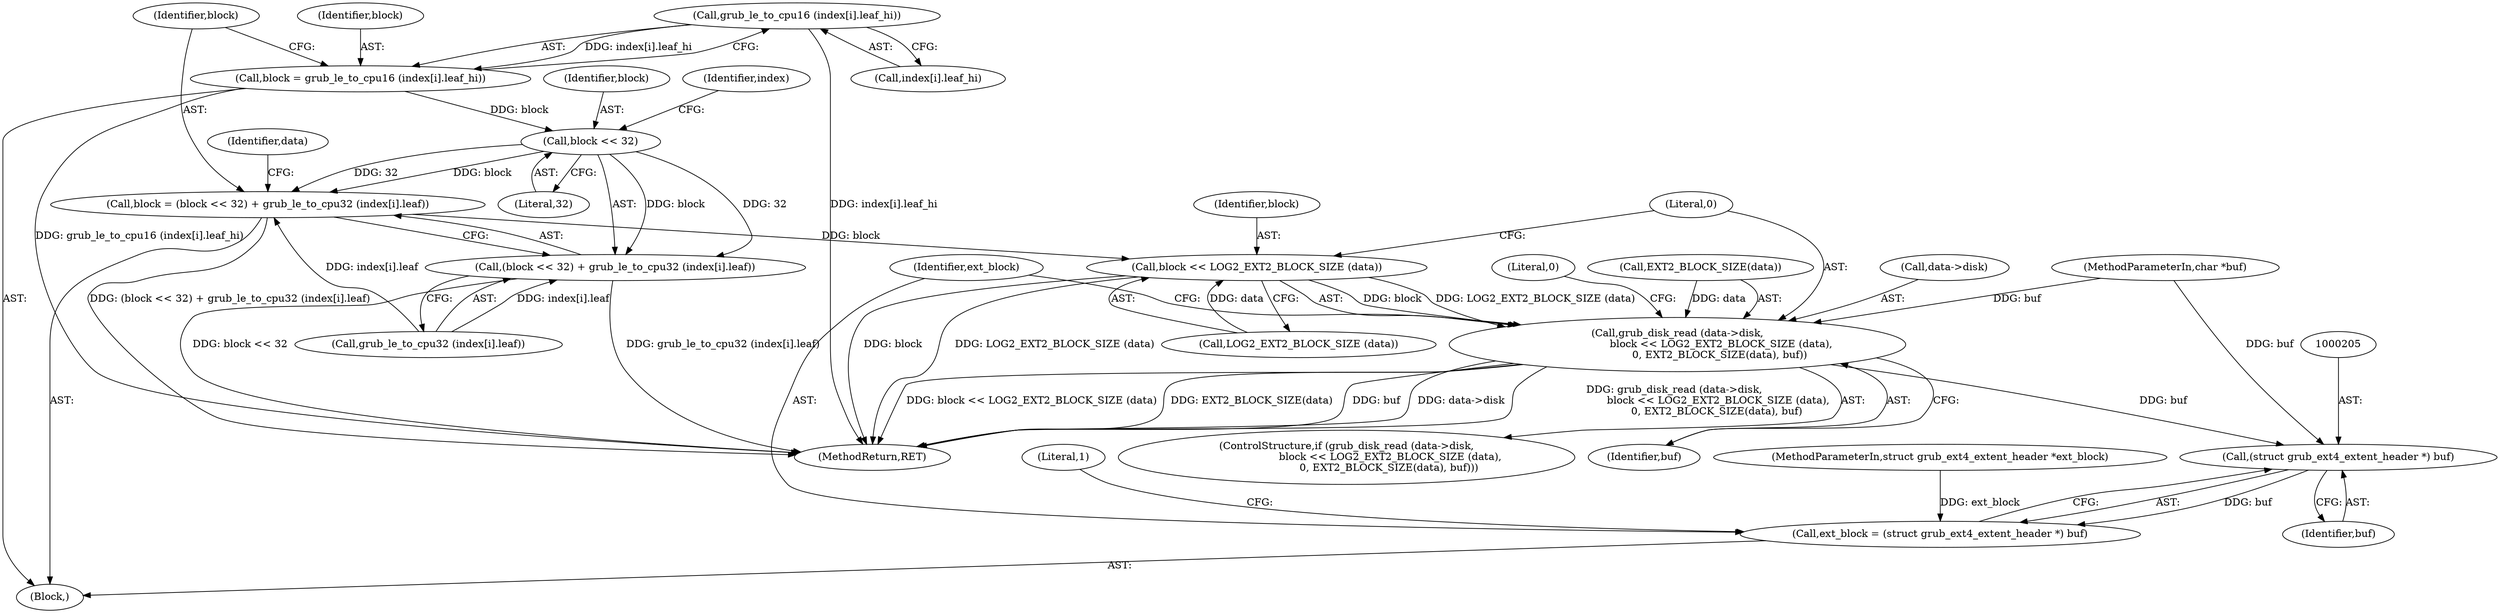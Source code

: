 digraph "0_radare2_65000a7fd9eea62359e6d6714f17b94a99a82edd_1@array" {
"1000168" [label="(Call,grub_le_to_cpu16 (index[i].leaf_hi))"];
"1000166" [label="(Call,block = grub_le_to_cpu16 (index[i].leaf_hi))"];
"1000177" [label="(Call,block << 32)"];
"1000174" [label="(Call,block = (block << 32) + grub_le_to_cpu32 (index[i].leaf))"];
"1000191" [label="(Call,block << LOG2_EXT2_BLOCK_SIZE (data))"];
"1000187" [label="(Call,grub_disk_read (data->disk,\n                           block << LOG2_EXT2_BLOCK_SIZE (data),\n                          0, EXT2_BLOCK_SIZE(data), buf))"];
"1000204" [label="(Call,(struct grub_ext4_extent_header *) buf)"];
"1000202" [label="(Call,ext_block = (struct grub_ext4_extent_header *) buf)"];
"1000176" [label="(Call,(block << 32) + grub_le_to_cpu32 (index[i].leaf))"];
"1000187" [label="(Call,grub_disk_read (data->disk,\n                           block << LOG2_EXT2_BLOCK_SIZE (data),\n                          0, EXT2_BLOCK_SIZE(data), buf))"];
"1000188" [label="(Call,data->disk)"];
"1000166" [label="(Call,block = grub_le_to_cpu16 (index[i].leaf_hi))"];
"1000206" [label="(Identifier,buf)"];
"1000177" [label="(Call,block << 32)"];
"1000203" [label="(Identifier,ext_block)"];
"1000175" [label="(Identifier,block)"];
"1000168" [label="(Call,grub_le_to_cpu16 (index[i].leaf_hi))"];
"1000202" [label="(Call,ext_block = (struct grub_ext4_extent_header *) buf)"];
"1000108" [label="(Literal,1)"];
"1000179" [label="(Literal,32)"];
"1000189" [label="(Identifier,data)"];
"1000192" [label="(Identifier,block)"];
"1000207" [label="(MethodReturn,RET)"];
"1000201" [label="(Literal,0)"];
"1000196" [label="(Call,EXT2_BLOCK_SIZE(data))"];
"1000183" [label="(Identifier,index)"];
"1000169" [label="(Call,index[i].leaf_hi)"];
"1000195" [label="(Literal,0)"];
"1000176" [label="(Call,(block << 32) + grub_le_to_cpu32 (index[i].leaf))"];
"1000204" [label="(Call,(struct grub_ext4_extent_header *) buf)"];
"1000103" [label="(MethodParameterIn,struct grub_ext4_extent_header *ext_block)"];
"1000174" [label="(Call,block = (block << 32) + grub_le_to_cpu32 (index[i].leaf))"];
"1000109" [label="(Block,)"];
"1000186" [label="(ControlStructure,if (grub_disk_read (data->disk,\n                           block << LOG2_EXT2_BLOCK_SIZE (data),\n                          0, EXT2_BLOCK_SIZE(data), buf)))"];
"1000167" [label="(Identifier,block)"];
"1000178" [label="(Identifier,block)"];
"1000180" [label="(Call,grub_le_to_cpu32 (index[i].leaf))"];
"1000102" [label="(MethodParameterIn,char *buf)"];
"1000198" [label="(Identifier,buf)"];
"1000191" [label="(Call,block << LOG2_EXT2_BLOCK_SIZE (data))"];
"1000193" [label="(Call,LOG2_EXT2_BLOCK_SIZE (data))"];
"1000168" -> "1000166"  [label="AST: "];
"1000168" -> "1000169"  [label="CFG: "];
"1000169" -> "1000168"  [label="AST: "];
"1000166" -> "1000168"  [label="CFG: "];
"1000168" -> "1000207"  [label="DDG: index[i].leaf_hi"];
"1000168" -> "1000166"  [label="DDG: index[i].leaf_hi"];
"1000166" -> "1000109"  [label="AST: "];
"1000167" -> "1000166"  [label="AST: "];
"1000175" -> "1000166"  [label="CFG: "];
"1000166" -> "1000207"  [label="DDG: grub_le_to_cpu16 (index[i].leaf_hi)"];
"1000166" -> "1000177"  [label="DDG: block"];
"1000177" -> "1000176"  [label="AST: "];
"1000177" -> "1000179"  [label="CFG: "];
"1000178" -> "1000177"  [label="AST: "];
"1000179" -> "1000177"  [label="AST: "];
"1000183" -> "1000177"  [label="CFG: "];
"1000177" -> "1000174"  [label="DDG: block"];
"1000177" -> "1000174"  [label="DDG: 32"];
"1000177" -> "1000176"  [label="DDG: block"];
"1000177" -> "1000176"  [label="DDG: 32"];
"1000174" -> "1000109"  [label="AST: "];
"1000174" -> "1000176"  [label="CFG: "];
"1000175" -> "1000174"  [label="AST: "];
"1000176" -> "1000174"  [label="AST: "];
"1000189" -> "1000174"  [label="CFG: "];
"1000174" -> "1000207"  [label="DDG: (block << 32) + grub_le_to_cpu32 (index[i].leaf)"];
"1000180" -> "1000174"  [label="DDG: index[i].leaf"];
"1000174" -> "1000191"  [label="DDG: block"];
"1000191" -> "1000187"  [label="AST: "];
"1000191" -> "1000193"  [label="CFG: "];
"1000192" -> "1000191"  [label="AST: "];
"1000193" -> "1000191"  [label="AST: "];
"1000195" -> "1000191"  [label="CFG: "];
"1000191" -> "1000207"  [label="DDG: LOG2_EXT2_BLOCK_SIZE (data)"];
"1000191" -> "1000207"  [label="DDG: block"];
"1000191" -> "1000187"  [label="DDG: block"];
"1000191" -> "1000187"  [label="DDG: LOG2_EXT2_BLOCK_SIZE (data)"];
"1000193" -> "1000191"  [label="DDG: data"];
"1000187" -> "1000186"  [label="AST: "];
"1000187" -> "1000198"  [label="CFG: "];
"1000188" -> "1000187"  [label="AST: "];
"1000195" -> "1000187"  [label="AST: "];
"1000196" -> "1000187"  [label="AST: "];
"1000198" -> "1000187"  [label="AST: "];
"1000201" -> "1000187"  [label="CFG: "];
"1000203" -> "1000187"  [label="CFG: "];
"1000187" -> "1000207"  [label="DDG: buf"];
"1000187" -> "1000207"  [label="DDG: data->disk"];
"1000187" -> "1000207"  [label="DDG: grub_disk_read (data->disk,\n                           block << LOG2_EXT2_BLOCK_SIZE (data),\n                          0, EXT2_BLOCK_SIZE(data), buf)"];
"1000187" -> "1000207"  [label="DDG: block << LOG2_EXT2_BLOCK_SIZE (data)"];
"1000187" -> "1000207"  [label="DDG: EXT2_BLOCK_SIZE(data)"];
"1000196" -> "1000187"  [label="DDG: data"];
"1000102" -> "1000187"  [label="DDG: buf"];
"1000187" -> "1000204"  [label="DDG: buf"];
"1000204" -> "1000202"  [label="AST: "];
"1000204" -> "1000206"  [label="CFG: "];
"1000205" -> "1000204"  [label="AST: "];
"1000206" -> "1000204"  [label="AST: "];
"1000202" -> "1000204"  [label="CFG: "];
"1000204" -> "1000202"  [label="DDG: buf"];
"1000102" -> "1000204"  [label="DDG: buf"];
"1000202" -> "1000109"  [label="AST: "];
"1000203" -> "1000202"  [label="AST: "];
"1000108" -> "1000202"  [label="CFG: "];
"1000103" -> "1000202"  [label="DDG: ext_block"];
"1000176" -> "1000180"  [label="CFG: "];
"1000180" -> "1000176"  [label="AST: "];
"1000176" -> "1000207"  [label="DDG: grub_le_to_cpu32 (index[i].leaf)"];
"1000176" -> "1000207"  [label="DDG: block << 32"];
"1000180" -> "1000176"  [label="DDG: index[i].leaf"];
}
